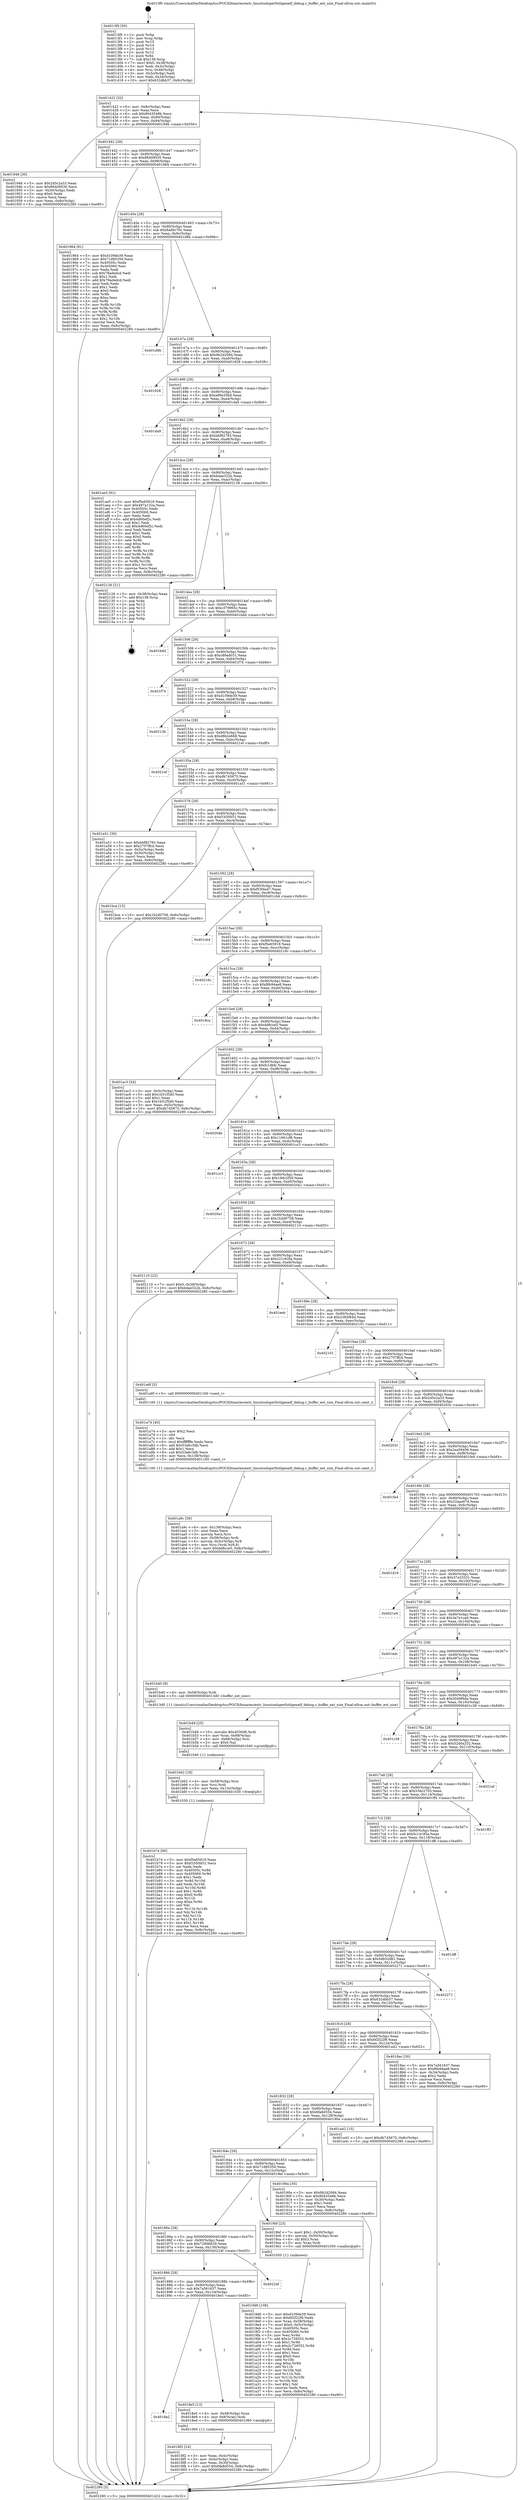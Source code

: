 digraph "0x4013f0" {
  label = "0x4013f0 (/mnt/c/Users/mathe/Desktop/tcc/POCII/binaries/extr_linuxtoolsperfutilgenelf_debug.c_buffer_ext_size_Final-ollvm.out::main(0))"
  labelloc = "t"
  node[shape=record]

  Entry [label="",width=0.3,height=0.3,shape=circle,fillcolor=black,style=filled]
  "0x401422" [label="{
     0x401422 [32]\l
     | [instrs]\l
     &nbsp;&nbsp;0x401422 \<+6\>: mov -0x8c(%rbp),%eax\l
     &nbsp;&nbsp;0x401428 \<+2\>: mov %eax,%ecx\l
     &nbsp;&nbsp;0x40142a \<+6\>: sub $0x8043548b,%ecx\l
     &nbsp;&nbsp;0x401430 \<+6\>: mov %eax,-0x90(%rbp)\l
     &nbsp;&nbsp;0x401436 \<+6\>: mov %ecx,-0x94(%rbp)\l
     &nbsp;&nbsp;0x40143c \<+6\>: je 0000000000401946 \<main+0x556\>\l
  }"]
  "0x401946" [label="{
     0x401946 [30]\l
     | [instrs]\l
     &nbsp;&nbsp;0x401946 \<+5\>: mov $0x2d5c2a33,%eax\l
     &nbsp;&nbsp;0x40194b \<+5\>: mov $0x86409530,%ecx\l
     &nbsp;&nbsp;0x401950 \<+3\>: mov -0x30(%rbp),%edx\l
     &nbsp;&nbsp;0x401953 \<+3\>: cmp $0x0,%edx\l
     &nbsp;&nbsp;0x401956 \<+3\>: cmove %ecx,%eax\l
     &nbsp;&nbsp;0x401959 \<+6\>: mov %eax,-0x8c(%rbp)\l
     &nbsp;&nbsp;0x40195f \<+5\>: jmp 0000000000402280 \<main+0xe90\>\l
  }"]
  "0x401442" [label="{
     0x401442 [28]\l
     | [instrs]\l
     &nbsp;&nbsp;0x401442 \<+5\>: jmp 0000000000401447 \<main+0x57\>\l
     &nbsp;&nbsp;0x401447 \<+6\>: mov -0x90(%rbp),%eax\l
     &nbsp;&nbsp;0x40144d \<+5\>: sub $0x86409530,%eax\l
     &nbsp;&nbsp;0x401452 \<+6\>: mov %eax,-0x98(%rbp)\l
     &nbsp;&nbsp;0x401458 \<+6\>: je 0000000000401964 \<main+0x574\>\l
  }"]
  Exit [label="",width=0.3,height=0.3,shape=circle,fillcolor=black,style=filled,peripheries=2]
  "0x401964" [label="{
     0x401964 [91]\l
     | [instrs]\l
     &nbsp;&nbsp;0x401964 \<+5\>: mov $0xd109de39,%eax\l
     &nbsp;&nbsp;0x401969 \<+5\>: mov $0x71d95359,%ecx\l
     &nbsp;&nbsp;0x40196e \<+7\>: mov 0x40505c,%edx\l
     &nbsp;&nbsp;0x401975 \<+7\>: mov 0x405060,%esi\l
     &nbsp;&nbsp;0x40197c \<+2\>: mov %edx,%edi\l
     &nbsp;&nbsp;0x40197e \<+6\>: sub $0x78adedcd,%edi\l
     &nbsp;&nbsp;0x401984 \<+3\>: sub $0x1,%edi\l
     &nbsp;&nbsp;0x401987 \<+6\>: add $0x78adedcd,%edi\l
     &nbsp;&nbsp;0x40198d \<+3\>: imul %edi,%edx\l
     &nbsp;&nbsp;0x401990 \<+3\>: and $0x1,%edx\l
     &nbsp;&nbsp;0x401993 \<+3\>: cmp $0x0,%edx\l
     &nbsp;&nbsp;0x401996 \<+4\>: sete %r8b\l
     &nbsp;&nbsp;0x40199a \<+3\>: cmp $0xa,%esi\l
     &nbsp;&nbsp;0x40199d \<+4\>: setl %r9b\l
     &nbsp;&nbsp;0x4019a1 \<+3\>: mov %r8b,%r10b\l
     &nbsp;&nbsp;0x4019a4 \<+3\>: and %r9b,%r10b\l
     &nbsp;&nbsp;0x4019a7 \<+3\>: xor %r9b,%r8b\l
     &nbsp;&nbsp;0x4019aa \<+3\>: or %r8b,%r10b\l
     &nbsp;&nbsp;0x4019ad \<+4\>: test $0x1,%r10b\l
     &nbsp;&nbsp;0x4019b1 \<+3\>: cmovne %ecx,%eax\l
     &nbsp;&nbsp;0x4019b4 \<+6\>: mov %eax,-0x8c(%rbp)\l
     &nbsp;&nbsp;0x4019ba \<+5\>: jmp 0000000000402280 \<main+0xe90\>\l
  }"]
  "0x40145e" [label="{
     0x40145e [28]\l
     | [instrs]\l
     &nbsp;&nbsp;0x40145e \<+5\>: jmp 0000000000401463 \<main+0x73\>\l
     &nbsp;&nbsp;0x401463 \<+6\>: mov -0x90(%rbp),%eax\l
     &nbsp;&nbsp;0x401469 \<+5\>: sub $0x8ad0c76c,%eax\l
     &nbsp;&nbsp;0x40146e \<+6\>: mov %eax,-0x9c(%rbp)\l
     &nbsp;&nbsp;0x401474 \<+6\>: je 0000000000401d8b \<main+0x99b\>\l
  }"]
  "0x401b74" [label="{
     0x401b74 [90]\l
     | [instrs]\l
     &nbsp;&nbsp;0x401b74 \<+5\>: mov $0xf5e65919,%eax\l
     &nbsp;&nbsp;0x401b79 \<+5\>: mov $0xf1b50b51,%ecx\l
     &nbsp;&nbsp;0x401b7e \<+2\>: xor %edx,%edx\l
     &nbsp;&nbsp;0x401b80 \<+8\>: mov 0x40505c,%r8d\l
     &nbsp;&nbsp;0x401b88 \<+8\>: mov 0x405060,%r9d\l
     &nbsp;&nbsp;0x401b90 \<+3\>: sub $0x1,%edx\l
     &nbsp;&nbsp;0x401b93 \<+3\>: mov %r8d,%r10d\l
     &nbsp;&nbsp;0x401b96 \<+3\>: add %edx,%r10d\l
     &nbsp;&nbsp;0x401b99 \<+4\>: imul %r10d,%r8d\l
     &nbsp;&nbsp;0x401b9d \<+4\>: and $0x1,%r8d\l
     &nbsp;&nbsp;0x401ba1 \<+4\>: cmp $0x0,%r8d\l
     &nbsp;&nbsp;0x401ba5 \<+4\>: sete %r11b\l
     &nbsp;&nbsp;0x401ba9 \<+4\>: cmp $0xa,%r9d\l
     &nbsp;&nbsp;0x401bad \<+3\>: setl %bl\l
     &nbsp;&nbsp;0x401bb0 \<+3\>: mov %r11b,%r14b\l
     &nbsp;&nbsp;0x401bb3 \<+3\>: and %bl,%r14b\l
     &nbsp;&nbsp;0x401bb6 \<+3\>: xor %bl,%r11b\l
     &nbsp;&nbsp;0x401bb9 \<+3\>: or %r11b,%r14b\l
     &nbsp;&nbsp;0x401bbc \<+4\>: test $0x1,%r14b\l
     &nbsp;&nbsp;0x401bc0 \<+3\>: cmovne %ecx,%eax\l
     &nbsp;&nbsp;0x401bc3 \<+6\>: mov %eax,-0x8c(%rbp)\l
     &nbsp;&nbsp;0x401bc9 \<+5\>: jmp 0000000000402280 \<main+0xe90\>\l
  }"]
  "0x401d8b" [label="{
     0x401d8b\l
  }", style=dashed]
  "0x40147a" [label="{
     0x40147a [28]\l
     | [instrs]\l
     &nbsp;&nbsp;0x40147a \<+5\>: jmp 000000000040147f \<main+0x8f\>\l
     &nbsp;&nbsp;0x40147f \<+6\>: mov -0x90(%rbp),%eax\l
     &nbsp;&nbsp;0x401485 \<+5\>: sub $0x9b2d2084,%eax\l
     &nbsp;&nbsp;0x40148a \<+6\>: mov %eax,-0xa0(%rbp)\l
     &nbsp;&nbsp;0x401490 \<+6\>: je 0000000000401928 \<main+0x538\>\l
  }"]
  "0x401b62" [label="{
     0x401b62 [18]\l
     | [instrs]\l
     &nbsp;&nbsp;0x401b62 \<+4\>: mov -0x58(%rbp),%rsi\l
     &nbsp;&nbsp;0x401b66 \<+3\>: mov %rsi,%rdi\l
     &nbsp;&nbsp;0x401b69 \<+6\>: mov %eax,-0x13c(%rbp)\l
     &nbsp;&nbsp;0x401b6f \<+5\>: call 0000000000401030 \<free@plt\>\l
     | [calls]\l
     &nbsp;&nbsp;0x401030 \{1\} (unknown)\l
  }"]
  "0x401928" [label="{
     0x401928\l
  }", style=dashed]
  "0x401496" [label="{
     0x401496 [28]\l
     | [instrs]\l
     &nbsp;&nbsp;0x401496 \<+5\>: jmp 000000000040149b \<main+0xab\>\l
     &nbsp;&nbsp;0x40149b \<+6\>: mov -0x90(%rbp),%eax\l
     &nbsp;&nbsp;0x4014a1 \<+5\>: sub $0xa89e35bd,%eax\l
     &nbsp;&nbsp;0x4014a6 \<+6\>: mov %eax,-0xa4(%rbp)\l
     &nbsp;&nbsp;0x4014ac \<+6\>: je 0000000000401da9 \<main+0x9b9\>\l
  }"]
  "0x401b49" [label="{
     0x401b49 [25]\l
     | [instrs]\l
     &nbsp;&nbsp;0x401b49 \<+10\>: movabs $0x4030d6,%rdi\l
     &nbsp;&nbsp;0x401b53 \<+4\>: mov %rax,-0x68(%rbp)\l
     &nbsp;&nbsp;0x401b57 \<+4\>: mov -0x68(%rbp),%rsi\l
     &nbsp;&nbsp;0x401b5b \<+2\>: mov $0x0,%al\l
     &nbsp;&nbsp;0x401b5d \<+5\>: call 0000000000401040 \<printf@plt\>\l
     | [calls]\l
     &nbsp;&nbsp;0x401040 \{1\} (unknown)\l
  }"]
  "0x401da9" [label="{
     0x401da9\l
  }", style=dashed]
  "0x4014b2" [label="{
     0x4014b2 [28]\l
     | [instrs]\l
     &nbsp;&nbsp;0x4014b2 \<+5\>: jmp 00000000004014b7 \<main+0xc7\>\l
     &nbsp;&nbsp;0x4014b7 \<+6\>: mov -0x90(%rbp),%eax\l
     &nbsp;&nbsp;0x4014bd \<+5\>: sub $0xbbf82783,%eax\l
     &nbsp;&nbsp;0x4014c2 \<+6\>: mov %eax,-0xa8(%rbp)\l
     &nbsp;&nbsp;0x4014c8 \<+6\>: je 0000000000401ae5 \<main+0x6f5\>\l
  }"]
  "0x401a9c" [label="{
     0x401a9c [39]\l
     | [instrs]\l
     &nbsp;&nbsp;0x401a9c \<+6\>: mov -0x138(%rbp),%ecx\l
     &nbsp;&nbsp;0x401aa2 \<+3\>: imul %eax,%ecx\l
     &nbsp;&nbsp;0x401aa5 \<+3\>: movslq %ecx,%rsi\l
     &nbsp;&nbsp;0x401aa8 \<+4\>: mov -0x58(%rbp),%rdi\l
     &nbsp;&nbsp;0x401aac \<+4\>: movslq -0x5c(%rbp),%r8\l
     &nbsp;&nbsp;0x401ab0 \<+4\>: mov %rsi,(%rdi,%r8,8)\l
     &nbsp;&nbsp;0x401ab4 \<+10\>: movl $0xdd8cce5,-0x8c(%rbp)\l
     &nbsp;&nbsp;0x401abe \<+5\>: jmp 0000000000402280 \<main+0xe90\>\l
  }"]
  "0x401ae5" [label="{
     0x401ae5 [91]\l
     | [instrs]\l
     &nbsp;&nbsp;0x401ae5 \<+5\>: mov $0xf5e65919,%eax\l
     &nbsp;&nbsp;0x401aea \<+5\>: mov $0x497a132a,%ecx\l
     &nbsp;&nbsp;0x401aef \<+7\>: mov 0x40505c,%edx\l
     &nbsp;&nbsp;0x401af6 \<+7\>: mov 0x405060,%esi\l
     &nbsp;&nbsp;0x401afd \<+2\>: mov %edx,%edi\l
     &nbsp;&nbsp;0x401aff \<+6\>: add $0x4d60ef2c,%edi\l
     &nbsp;&nbsp;0x401b05 \<+3\>: sub $0x1,%edi\l
     &nbsp;&nbsp;0x401b08 \<+6\>: sub $0x4d60ef2c,%edi\l
     &nbsp;&nbsp;0x401b0e \<+3\>: imul %edi,%edx\l
     &nbsp;&nbsp;0x401b11 \<+3\>: and $0x1,%edx\l
     &nbsp;&nbsp;0x401b14 \<+3\>: cmp $0x0,%edx\l
     &nbsp;&nbsp;0x401b17 \<+4\>: sete %r8b\l
     &nbsp;&nbsp;0x401b1b \<+3\>: cmp $0xa,%esi\l
     &nbsp;&nbsp;0x401b1e \<+4\>: setl %r9b\l
     &nbsp;&nbsp;0x401b22 \<+3\>: mov %r8b,%r10b\l
     &nbsp;&nbsp;0x401b25 \<+3\>: and %r9b,%r10b\l
     &nbsp;&nbsp;0x401b28 \<+3\>: xor %r9b,%r8b\l
     &nbsp;&nbsp;0x401b2b \<+3\>: or %r8b,%r10b\l
     &nbsp;&nbsp;0x401b2e \<+4\>: test $0x1,%r10b\l
     &nbsp;&nbsp;0x401b32 \<+3\>: cmovne %ecx,%eax\l
     &nbsp;&nbsp;0x401b35 \<+6\>: mov %eax,-0x8c(%rbp)\l
     &nbsp;&nbsp;0x401b3b \<+5\>: jmp 0000000000402280 \<main+0xe90\>\l
  }"]
  "0x4014ce" [label="{
     0x4014ce [28]\l
     | [instrs]\l
     &nbsp;&nbsp;0x4014ce \<+5\>: jmp 00000000004014d3 \<main+0xe3\>\l
     &nbsp;&nbsp;0x4014d3 \<+6\>: mov -0x90(%rbp),%eax\l
     &nbsp;&nbsp;0x4014d9 \<+5\>: sub $0xbdae322b,%eax\l
     &nbsp;&nbsp;0x4014de \<+6\>: mov %eax,-0xac(%rbp)\l
     &nbsp;&nbsp;0x4014e4 \<+6\>: je 0000000000402126 \<main+0xd36\>\l
  }"]
  "0x401a74" [label="{
     0x401a74 [40]\l
     | [instrs]\l
     &nbsp;&nbsp;0x401a74 \<+5\>: mov $0x2,%ecx\l
     &nbsp;&nbsp;0x401a79 \<+1\>: cltd\l
     &nbsp;&nbsp;0x401a7a \<+2\>: idiv %ecx\l
     &nbsp;&nbsp;0x401a7c \<+6\>: imul $0xfffffffe,%edx,%ecx\l
     &nbsp;&nbsp;0x401a82 \<+6\>: add $0x53a6c3db,%ecx\l
     &nbsp;&nbsp;0x401a88 \<+3\>: add $0x1,%ecx\l
     &nbsp;&nbsp;0x401a8b \<+6\>: sub $0x53a6c3db,%ecx\l
     &nbsp;&nbsp;0x401a91 \<+6\>: mov %ecx,-0x138(%rbp)\l
     &nbsp;&nbsp;0x401a97 \<+5\>: call 0000000000401160 \<next_i\>\l
     | [calls]\l
     &nbsp;&nbsp;0x401160 \{1\} (/mnt/c/Users/mathe/Desktop/tcc/POCII/binaries/extr_linuxtoolsperfutilgenelf_debug.c_buffer_ext_size_Final-ollvm.out::next_i)\l
  }"]
  "0x402126" [label="{
     0x402126 [21]\l
     | [instrs]\l
     &nbsp;&nbsp;0x402126 \<+3\>: mov -0x38(%rbp),%eax\l
     &nbsp;&nbsp;0x402129 \<+7\>: add $0x138,%rsp\l
     &nbsp;&nbsp;0x402130 \<+1\>: pop %rbx\l
     &nbsp;&nbsp;0x402131 \<+2\>: pop %r12\l
     &nbsp;&nbsp;0x402133 \<+2\>: pop %r13\l
     &nbsp;&nbsp;0x402135 \<+2\>: pop %r14\l
     &nbsp;&nbsp;0x402137 \<+2\>: pop %r15\l
     &nbsp;&nbsp;0x402139 \<+1\>: pop %rbp\l
     &nbsp;&nbsp;0x40213a \<+1\>: ret\l
  }"]
  "0x4014ea" [label="{
     0x4014ea [28]\l
     | [instrs]\l
     &nbsp;&nbsp;0x4014ea \<+5\>: jmp 00000000004014ef \<main+0xff\>\l
     &nbsp;&nbsp;0x4014ef \<+6\>: mov -0x90(%rbp),%eax\l
     &nbsp;&nbsp;0x4014f5 \<+5\>: sub $0xc379965c,%eax\l
     &nbsp;&nbsp;0x4014fa \<+6\>: mov %eax,-0xb0(%rbp)\l
     &nbsp;&nbsp;0x401500 \<+6\>: je 0000000000401bdd \<main+0x7ed\>\l
  }"]
  "0x4019d6" [label="{
     0x4019d6 [108]\l
     | [instrs]\l
     &nbsp;&nbsp;0x4019d6 \<+5\>: mov $0xd109de39,%ecx\l
     &nbsp;&nbsp;0x4019db \<+5\>: mov $0x6f2f22f9,%edx\l
     &nbsp;&nbsp;0x4019e0 \<+4\>: mov %rax,-0x58(%rbp)\l
     &nbsp;&nbsp;0x4019e4 \<+7\>: movl $0x0,-0x5c(%rbp)\l
     &nbsp;&nbsp;0x4019eb \<+7\>: mov 0x40505c,%esi\l
     &nbsp;&nbsp;0x4019f2 \<+8\>: mov 0x405060,%r8d\l
     &nbsp;&nbsp;0x4019fa \<+3\>: mov %esi,%r9d\l
     &nbsp;&nbsp;0x4019fd \<+7\>: add $0x2c726552,%r9d\l
     &nbsp;&nbsp;0x401a04 \<+4\>: sub $0x1,%r9d\l
     &nbsp;&nbsp;0x401a08 \<+7\>: sub $0x2c726552,%r9d\l
     &nbsp;&nbsp;0x401a0f \<+4\>: imul %r9d,%esi\l
     &nbsp;&nbsp;0x401a13 \<+3\>: and $0x1,%esi\l
     &nbsp;&nbsp;0x401a16 \<+3\>: cmp $0x0,%esi\l
     &nbsp;&nbsp;0x401a19 \<+4\>: sete %r10b\l
     &nbsp;&nbsp;0x401a1d \<+4\>: cmp $0xa,%r8d\l
     &nbsp;&nbsp;0x401a21 \<+4\>: setl %r11b\l
     &nbsp;&nbsp;0x401a25 \<+3\>: mov %r10b,%bl\l
     &nbsp;&nbsp;0x401a28 \<+3\>: and %r11b,%bl\l
     &nbsp;&nbsp;0x401a2b \<+3\>: xor %r11b,%r10b\l
     &nbsp;&nbsp;0x401a2e \<+3\>: or %r10b,%bl\l
     &nbsp;&nbsp;0x401a31 \<+3\>: test $0x1,%bl\l
     &nbsp;&nbsp;0x401a34 \<+3\>: cmovne %edx,%ecx\l
     &nbsp;&nbsp;0x401a37 \<+6\>: mov %ecx,-0x8c(%rbp)\l
     &nbsp;&nbsp;0x401a3d \<+5\>: jmp 0000000000402280 \<main+0xe90\>\l
  }"]
  "0x401bdd" [label="{
     0x401bdd\l
  }", style=dashed]
  "0x401506" [label="{
     0x401506 [28]\l
     | [instrs]\l
     &nbsp;&nbsp;0x401506 \<+5\>: jmp 000000000040150b \<main+0x11b\>\l
     &nbsp;&nbsp;0x40150b \<+6\>: mov -0x90(%rbp),%eax\l
     &nbsp;&nbsp;0x401511 \<+5\>: sub $0xc89ad031,%eax\l
     &nbsp;&nbsp;0x401516 \<+6\>: mov %eax,-0xb4(%rbp)\l
     &nbsp;&nbsp;0x40151c \<+6\>: je 0000000000401f74 \<main+0xb84\>\l
  }"]
  "0x4018f2" [label="{
     0x4018f2 [24]\l
     | [instrs]\l
     &nbsp;&nbsp;0x4018f2 \<+3\>: mov %eax,-0x4c(%rbp)\l
     &nbsp;&nbsp;0x4018f5 \<+3\>: mov -0x4c(%rbp),%eax\l
     &nbsp;&nbsp;0x4018f8 \<+3\>: mov %eax,-0x30(%rbp)\l
     &nbsp;&nbsp;0x4018fb \<+10\>: movl $0x6fa8d554,-0x8c(%rbp)\l
     &nbsp;&nbsp;0x401905 \<+5\>: jmp 0000000000402280 \<main+0xe90\>\l
  }"]
  "0x401f74" [label="{
     0x401f74\l
  }", style=dashed]
  "0x401522" [label="{
     0x401522 [28]\l
     | [instrs]\l
     &nbsp;&nbsp;0x401522 \<+5\>: jmp 0000000000401527 \<main+0x137\>\l
     &nbsp;&nbsp;0x401527 \<+6\>: mov -0x90(%rbp),%eax\l
     &nbsp;&nbsp;0x40152d \<+5\>: sub $0xd109de39,%eax\l
     &nbsp;&nbsp;0x401532 \<+6\>: mov %eax,-0xb8(%rbp)\l
     &nbsp;&nbsp;0x401538 \<+6\>: je 000000000040213b \<main+0xd4b\>\l
  }"]
  "0x4018a2" [label="{
     0x4018a2\l
  }", style=dashed]
  "0x40213b" [label="{
     0x40213b\l
  }", style=dashed]
  "0x40153e" [label="{
     0x40153e [28]\l
     | [instrs]\l
     &nbsp;&nbsp;0x40153e \<+5\>: jmp 0000000000401543 \<main+0x153\>\l
     &nbsp;&nbsp;0x401543 \<+6\>: mov -0x90(%rbp),%eax\l
     &nbsp;&nbsp;0x401549 \<+5\>: sub $0xd8b2e668,%eax\l
     &nbsp;&nbsp;0x40154e \<+6\>: mov %eax,-0xbc(%rbp)\l
     &nbsp;&nbsp;0x401554 \<+6\>: je 00000000004021ef \<main+0xdff\>\l
  }"]
  "0x4018e5" [label="{
     0x4018e5 [13]\l
     | [instrs]\l
     &nbsp;&nbsp;0x4018e5 \<+4\>: mov -0x48(%rbp),%rax\l
     &nbsp;&nbsp;0x4018e9 \<+4\>: mov 0x8(%rax),%rdi\l
     &nbsp;&nbsp;0x4018ed \<+5\>: call 0000000000401060 \<atoi@plt\>\l
     | [calls]\l
     &nbsp;&nbsp;0x401060 \{1\} (unknown)\l
  }"]
  "0x4021ef" [label="{
     0x4021ef\l
  }", style=dashed]
  "0x40155a" [label="{
     0x40155a [28]\l
     | [instrs]\l
     &nbsp;&nbsp;0x40155a \<+5\>: jmp 000000000040155f \<main+0x16f\>\l
     &nbsp;&nbsp;0x40155f \<+6\>: mov -0x90(%rbp),%eax\l
     &nbsp;&nbsp;0x401565 \<+5\>: sub $0xdb745675,%eax\l
     &nbsp;&nbsp;0x40156a \<+6\>: mov %eax,-0xc0(%rbp)\l
     &nbsp;&nbsp;0x401570 \<+6\>: je 0000000000401a51 \<main+0x661\>\l
  }"]
  "0x401886" [label="{
     0x401886 [28]\l
     | [instrs]\l
     &nbsp;&nbsp;0x401886 \<+5\>: jmp 000000000040188b \<main+0x49b\>\l
     &nbsp;&nbsp;0x40188b \<+6\>: mov -0x90(%rbp),%eax\l
     &nbsp;&nbsp;0x401891 \<+5\>: sub $0x7a561637,%eax\l
     &nbsp;&nbsp;0x401896 \<+6\>: mov %eax,-0x134(%rbp)\l
     &nbsp;&nbsp;0x40189c \<+6\>: je 00000000004018e5 \<main+0x4f5\>\l
  }"]
  "0x401a51" [label="{
     0x401a51 [30]\l
     | [instrs]\l
     &nbsp;&nbsp;0x401a51 \<+5\>: mov $0xbbf82783,%eax\l
     &nbsp;&nbsp;0x401a56 \<+5\>: mov $0x2707ffcd,%ecx\l
     &nbsp;&nbsp;0x401a5b \<+3\>: mov -0x5c(%rbp),%edx\l
     &nbsp;&nbsp;0x401a5e \<+3\>: cmp -0x50(%rbp),%edx\l
     &nbsp;&nbsp;0x401a61 \<+3\>: cmovl %ecx,%eax\l
     &nbsp;&nbsp;0x401a64 \<+6\>: mov %eax,-0x8c(%rbp)\l
     &nbsp;&nbsp;0x401a6a \<+5\>: jmp 0000000000402280 \<main+0xe90\>\l
  }"]
  "0x401576" [label="{
     0x401576 [28]\l
     | [instrs]\l
     &nbsp;&nbsp;0x401576 \<+5\>: jmp 000000000040157b \<main+0x18b\>\l
     &nbsp;&nbsp;0x40157b \<+6\>: mov -0x90(%rbp),%eax\l
     &nbsp;&nbsp;0x401581 \<+5\>: sub $0xf1b50b51,%eax\l
     &nbsp;&nbsp;0x401586 \<+6\>: mov %eax,-0xc4(%rbp)\l
     &nbsp;&nbsp;0x40158c \<+6\>: je 0000000000401bce \<main+0x7de\>\l
  }"]
  "0x40224f" [label="{
     0x40224f\l
  }", style=dashed]
  "0x401bce" [label="{
     0x401bce [15]\l
     | [instrs]\l
     &nbsp;&nbsp;0x401bce \<+10\>: movl $0x1b2d0758,-0x8c(%rbp)\l
     &nbsp;&nbsp;0x401bd8 \<+5\>: jmp 0000000000402280 \<main+0xe90\>\l
  }"]
  "0x401592" [label="{
     0x401592 [28]\l
     | [instrs]\l
     &nbsp;&nbsp;0x401592 \<+5\>: jmp 0000000000401597 \<main+0x1a7\>\l
     &nbsp;&nbsp;0x401597 \<+6\>: mov -0x90(%rbp),%eax\l
     &nbsp;&nbsp;0x40159d \<+5\>: sub $0xf53f4a47,%eax\l
     &nbsp;&nbsp;0x4015a2 \<+6\>: mov %eax,-0xc8(%rbp)\l
     &nbsp;&nbsp;0x4015a8 \<+6\>: je 0000000000401cb4 \<main+0x8c4\>\l
  }"]
  "0x40186a" [label="{
     0x40186a [28]\l
     | [instrs]\l
     &nbsp;&nbsp;0x40186a \<+5\>: jmp 000000000040186f \<main+0x47f\>\l
     &nbsp;&nbsp;0x40186f \<+6\>: mov -0x90(%rbp),%eax\l
     &nbsp;&nbsp;0x401875 \<+5\>: sub $0x72906629,%eax\l
     &nbsp;&nbsp;0x40187a \<+6\>: mov %eax,-0x130(%rbp)\l
     &nbsp;&nbsp;0x401880 \<+6\>: je 000000000040224f \<main+0xe5f\>\l
  }"]
  "0x401cb4" [label="{
     0x401cb4\l
  }", style=dashed]
  "0x4015ae" [label="{
     0x4015ae [28]\l
     | [instrs]\l
     &nbsp;&nbsp;0x4015ae \<+5\>: jmp 00000000004015b3 \<main+0x1c3\>\l
     &nbsp;&nbsp;0x4015b3 \<+6\>: mov -0x90(%rbp),%eax\l
     &nbsp;&nbsp;0x4015b9 \<+5\>: sub $0xf5e65919,%eax\l
     &nbsp;&nbsp;0x4015be \<+6\>: mov %eax,-0xcc(%rbp)\l
     &nbsp;&nbsp;0x4015c4 \<+6\>: je 000000000040216c \<main+0xd7c\>\l
  }"]
  "0x4019bf" [label="{
     0x4019bf [23]\l
     | [instrs]\l
     &nbsp;&nbsp;0x4019bf \<+7\>: movl $0x1,-0x50(%rbp)\l
     &nbsp;&nbsp;0x4019c6 \<+4\>: movslq -0x50(%rbp),%rax\l
     &nbsp;&nbsp;0x4019ca \<+4\>: shl $0x3,%rax\l
     &nbsp;&nbsp;0x4019ce \<+3\>: mov %rax,%rdi\l
     &nbsp;&nbsp;0x4019d1 \<+5\>: call 0000000000401050 \<malloc@plt\>\l
     | [calls]\l
     &nbsp;&nbsp;0x401050 \{1\} (unknown)\l
  }"]
  "0x40216c" [label="{
     0x40216c\l
  }", style=dashed]
  "0x4015ca" [label="{
     0x4015ca [28]\l
     | [instrs]\l
     &nbsp;&nbsp;0x4015ca \<+5\>: jmp 00000000004015cf \<main+0x1df\>\l
     &nbsp;&nbsp;0x4015cf \<+6\>: mov -0x90(%rbp),%eax\l
     &nbsp;&nbsp;0x4015d5 \<+5\>: sub $0xf6b94ae8,%eax\l
     &nbsp;&nbsp;0x4015da \<+6\>: mov %eax,-0xd0(%rbp)\l
     &nbsp;&nbsp;0x4015e0 \<+6\>: je 00000000004018ca \<main+0x4da\>\l
  }"]
  "0x40184e" [label="{
     0x40184e [28]\l
     | [instrs]\l
     &nbsp;&nbsp;0x40184e \<+5\>: jmp 0000000000401853 \<main+0x463\>\l
     &nbsp;&nbsp;0x401853 \<+6\>: mov -0x90(%rbp),%eax\l
     &nbsp;&nbsp;0x401859 \<+5\>: sub $0x71d95359,%eax\l
     &nbsp;&nbsp;0x40185e \<+6\>: mov %eax,-0x12c(%rbp)\l
     &nbsp;&nbsp;0x401864 \<+6\>: je 00000000004019bf \<main+0x5cf\>\l
  }"]
  "0x4018ca" [label="{
     0x4018ca\l
  }", style=dashed]
  "0x4015e6" [label="{
     0x4015e6 [28]\l
     | [instrs]\l
     &nbsp;&nbsp;0x4015e6 \<+5\>: jmp 00000000004015eb \<main+0x1fb\>\l
     &nbsp;&nbsp;0x4015eb \<+6\>: mov -0x90(%rbp),%eax\l
     &nbsp;&nbsp;0x4015f1 \<+5\>: sub $0xdd8cce5,%eax\l
     &nbsp;&nbsp;0x4015f6 \<+6\>: mov %eax,-0xd4(%rbp)\l
     &nbsp;&nbsp;0x4015fc \<+6\>: je 0000000000401ac3 \<main+0x6d3\>\l
  }"]
  "0x40190a" [label="{
     0x40190a [30]\l
     | [instrs]\l
     &nbsp;&nbsp;0x40190a \<+5\>: mov $0x9b2d2084,%eax\l
     &nbsp;&nbsp;0x40190f \<+5\>: mov $0x8043548b,%ecx\l
     &nbsp;&nbsp;0x401914 \<+3\>: mov -0x30(%rbp),%edx\l
     &nbsp;&nbsp;0x401917 \<+3\>: cmp $0x1,%edx\l
     &nbsp;&nbsp;0x40191a \<+3\>: cmovl %ecx,%eax\l
     &nbsp;&nbsp;0x40191d \<+6\>: mov %eax,-0x8c(%rbp)\l
     &nbsp;&nbsp;0x401923 \<+5\>: jmp 0000000000402280 \<main+0xe90\>\l
  }"]
  "0x401ac3" [label="{
     0x401ac3 [34]\l
     | [instrs]\l
     &nbsp;&nbsp;0x401ac3 \<+3\>: mov -0x5c(%rbp),%eax\l
     &nbsp;&nbsp;0x401ac6 \<+5\>: add $0x1b51f5d0,%eax\l
     &nbsp;&nbsp;0x401acb \<+3\>: add $0x1,%eax\l
     &nbsp;&nbsp;0x401ace \<+5\>: sub $0x1b51f5d0,%eax\l
     &nbsp;&nbsp;0x401ad3 \<+3\>: mov %eax,-0x5c(%rbp)\l
     &nbsp;&nbsp;0x401ad6 \<+10\>: movl $0xdb745675,-0x8c(%rbp)\l
     &nbsp;&nbsp;0x401ae0 \<+5\>: jmp 0000000000402280 \<main+0xe90\>\l
  }"]
  "0x401602" [label="{
     0x401602 [28]\l
     | [instrs]\l
     &nbsp;&nbsp;0x401602 \<+5\>: jmp 0000000000401607 \<main+0x217\>\l
     &nbsp;&nbsp;0x401607 \<+6\>: mov -0x90(%rbp),%eax\l
     &nbsp;&nbsp;0x40160d \<+5\>: sub $0xfc1dbfc,%eax\l
     &nbsp;&nbsp;0x401612 \<+6\>: mov %eax,-0xd8(%rbp)\l
     &nbsp;&nbsp;0x401618 \<+6\>: je 000000000040204b \<main+0xc5b\>\l
  }"]
  "0x401832" [label="{
     0x401832 [28]\l
     | [instrs]\l
     &nbsp;&nbsp;0x401832 \<+5\>: jmp 0000000000401837 \<main+0x447\>\l
     &nbsp;&nbsp;0x401837 \<+6\>: mov -0x90(%rbp),%eax\l
     &nbsp;&nbsp;0x40183d \<+5\>: sub $0x6fa8d554,%eax\l
     &nbsp;&nbsp;0x401842 \<+6\>: mov %eax,-0x128(%rbp)\l
     &nbsp;&nbsp;0x401848 \<+6\>: je 000000000040190a \<main+0x51a\>\l
  }"]
  "0x40204b" [label="{
     0x40204b\l
  }", style=dashed]
  "0x40161e" [label="{
     0x40161e [28]\l
     | [instrs]\l
     &nbsp;&nbsp;0x40161e \<+5\>: jmp 0000000000401623 \<main+0x233\>\l
     &nbsp;&nbsp;0x401623 \<+6\>: mov -0x90(%rbp),%eax\l
     &nbsp;&nbsp;0x401629 \<+5\>: sub $0x11661cf8,%eax\l
     &nbsp;&nbsp;0x40162e \<+6\>: mov %eax,-0xdc(%rbp)\l
     &nbsp;&nbsp;0x401634 \<+6\>: je 0000000000401cc3 \<main+0x8d3\>\l
  }"]
  "0x401a42" [label="{
     0x401a42 [15]\l
     | [instrs]\l
     &nbsp;&nbsp;0x401a42 \<+10\>: movl $0xdb745675,-0x8c(%rbp)\l
     &nbsp;&nbsp;0x401a4c \<+5\>: jmp 0000000000402280 \<main+0xe90\>\l
  }"]
  "0x401cc3" [label="{
     0x401cc3\l
  }", style=dashed]
  "0x40163a" [label="{
     0x40163a [28]\l
     | [instrs]\l
     &nbsp;&nbsp;0x40163a \<+5\>: jmp 000000000040163f \<main+0x24f\>\l
     &nbsp;&nbsp;0x40163f \<+6\>: mov -0x90(%rbp),%eax\l
     &nbsp;&nbsp;0x401645 \<+5\>: sub $0x19dc2f29,%eax\l
     &nbsp;&nbsp;0x40164a \<+6\>: mov %eax,-0xe0(%rbp)\l
     &nbsp;&nbsp;0x401650 \<+6\>: je 00000000004020a1 \<main+0xcb1\>\l
  }"]
  "0x4013f0" [label="{
     0x4013f0 [50]\l
     | [instrs]\l
     &nbsp;&nbsp;0x4013f0 \<+1\>: push %rbp\l
     &nbsp;&nbsp;0x4013f1 \<+3\>: mov %rsp,%rbp\l
     &nbsp;&nbsp;0x4013f4 \<+2\>: push %r15\l
     &nbsp;&nbsp;0x4013f6 \<+2\>: push %r14\l
     &nbsp;&nbsp;0x4013f8 \<+2\>: push %r13\l
     &nbsp;&nbsp;0x4013fa \<+2\>: push %r12\l
     &nbsp;&nbsp;0x4013fc \<+1\>: push %rbx\l
     &nbsp;&nbsp;0x4013fd \<+7\>: sub $0x138,%rsp\l
     &nbsp;&nbsp;0x401404 \<+7\>: movl $0x0,-0x38(%rbp)\l
     &nbsp;&nbsp;0x40140b \<+3\>: mov %edi,-0x3c(%rbp)\l
     &nbsp;&nbsp;0x40140e \<+4\>: mov %rsi,-0x48(%rbp)\l
     &nbsp;&nbsp;0x401412 \<+3\>: mov -0x3c(%rbp),%edi\l
     &nbsp;&nbsp;0x401415 \<+3\>: mov %edi,-0x34(%rbp)\l
     &nbsp;&nbsp;0x401418 \<+10\>: movl $0x632dbb37,-0x8c(%rbp)\l
  }"]
  "0x4020a1" [label="{
     0x4020a1\l
  }", style=dashed]
  "0x401656" [label="{
     0x401656 [28]\l
     | [instrs]\l
     &nbsp;&nbsp;0x401656 \<+5\>: jmp 000000000040165b \<main+0x26b\>\l
     &nbsp;&nbsp;0x40165b \<+6\>: mov -0x90(%rbp),%eax\l
     &nbsp;&nbsp;0x401661 \<+5\>: sub $0x1b2d0758,%eax\l
     &nbsp;&nbsp;0x401666 \<+6\>: mov %eax,-0xe4(%rbp)\l
     &nbsp;&nbsp;0x40166c \<+6\>: je 0000000000402110 \<main+0xd20\>\l
  }"]
  "0x402280" [label="{
     0x402280 [5]\l
     | [instrs]\l
     &nbsp;&nbsp;0x402280 \<+5\>: jmp 0000000000401422 \<main+0x32\>\l
  }"]
  "0x402110" [label="{
     0x402110 [22]\l
     | [instrs]\l
     &nbsp;&nbsp;0x402110 \<+7\>: movl $0x0,-0x38(%rbp)\l
     &nbsp;&nbsp;0x402117 \<+10\>: movl $0xbdae322b,-0x8c(%rbp)\l
     &nbsp;&nbsp;0x402121 \<+5\>: jmp 0000000000402280 \<main+0xe90\>\l
  }"]
  "0x401672" [label="{
     0x401672 [28]\l
     | [instrs]\l
     &nbsp;&nbsp;0x401672 \<+5\>: jmp 0000000000401677 \<main+0x287\>\l
     &nbsp;&nbsp;0x401677 \<+6\>: mov -0x90(%rbp),%eax\l
     &nbsp;&nbsp;0x40167d \<+5\>: sub $0x221c62fa,%eax\l
     &nbsp;&nbsp;0x401682 \<+6\>: mov %eax,-0xe8(%rbp)\l
     &nbsp;&nbsp;0x401688 \<+6\>: je 0000000000401eeb \<main+0xafb\>\l
  }"]
  "0x401816" [label="{
     0x401816 [28]\l
     | [instrs]\l
     &nbsp;&nbsp;0x401816 \<+5\>: jmp 000000000040181b \<main+0x42b\>\l
     &nbsp;&nbsp;0x40181b \<+6\>: mov -0x90(%rbp),%eax\l
     &nbsp;&nbsp;0x401821 \<+5\>: sub $0x6f2f22f9,%eax\l
     &nbsp;&nbsp;0x401826 \<+6\>: mov %eax,-0x124(%rbp)\l
     &nbsp;&nbsp;0x40182c \<+6\>: je 0000000000401a42 \<main+0x652\>\l
  }"]
  "0x401eeb" [label="{
     0x401eeb\l
  }", style=dashed]
  "0x40168e" [label="{
     0x40168e [28]\l
     | [instrs]\l
     &nbsp;&nbsp;0x40168e \<+5\>: jmp 0000000000401693 \<main+0x2a3\>\l
     &nbsp;&nbsp;0x401693 \<+6\>: mov -0x90(%rbp),%eax\l
     &nbsp;&nbsp;0x401699 \<+5\>: sub $0x2385f84d,%eax\l
     &nbsp;&nbsp;0x40169e \<+6\>: mov %eax,-0xec(%rbp)\l
     &nbsp;&nbsp;0x4016a4 \<+6\>: je 0000000000402101 \<main+0xd11\>\l
  }"]
  "0x4018ac" [label="{
     0x4018ac [30]\l
     | [instrs]\l
     &nbsp;&nbsp;0x4018ac \<+5\>: mov $0x7a561637,%eax\l
     &nbsp;&nbsp;0x4018b1 \<+5\>: mov $0xf6b94ae8,%ecx\l
     &nbsp;&nbsp;0x4018b6 \<+3\>: mov -0x34(%rbp),%edx\l
     &nbsp;&nbsp;0x4018b9 \<+3\>: cmp $0x2,%edx\l
     &nbsp;&nbsp;0x4018bc \<+3\>: cmovne %ecx,%eax\l
     &nbsp;&nbsp;0x4018bf \<+6\>: mov %eax,-0x8c(%rbp)\l
     &nbsp;&nbsp;0x4018c5 \<+5\>: jmp 0000000000402280 \<main+0xe90\>\l
  }"]
  "0x402101" [label="{
     0x402101\l
  }", style=dashed]
  "0x4016aa" [label="{
     0x4016aa [28]\l
     | [instrs]\l
     &nbsp;&nbsp;0x4016aa \<+5\>: jmp 00000000004016af \<main+0x2bf\>\l
     &nbsp;&nbsp;0x4016af \<+6\>: mov -0x90(%rbp),%eax\l
     &nbsp;&nbsp;0x4016b5 \<+5\>: sub $0x2707ffcd,%eax\l
     &nbsp;&nbsp;0x4016ba \<+6\>: mov %eax,-0xf0(%rbp)\l
     &nbsp;&nbsp;0x4016c0 \<+6\>: je 0000000000401a6f \<main+0x67f\>\l
  }"]
  "0x4017fa" [label="{
     0x4017fa [28]\l
     | [instrs]\l
     &nbsp;&nbsp;0x4017fa \<+5\>: jmp 00000000004017ff \<main+0x40f\>\l
     &nbsp;&nbsp;0x4017ff \<+6\>: mov -0x90(%rbp),%eax\l
     &nbsp;&nbsp;0x401805 \<+5\>: sub $0x632dbb37,%eax\l
     &nbsp;&nbsp;0x40180a \<+6\>: mov %eax,-0x120(%rbp)\l
     &nbsp;&nbsp;0x401810 \<+6\>: je 00000000004018ac \<main+0x4bc\>\l
  }"]
  "0x401a6f" [label="{
     0x401a6f [5]\l
     | [instrs]\l
     &nbsp;&nbsp;0x401a6f \<+5\>: call 0000000000401160 \<next_i\>\l
     | [calls]\l
     &nbsp;&nbsp;0x401160 \{1\} (/mnt/c/Users/mathe/Desktop/tcc/POCII/binaries/extr_linuxtoolsperfutilgenelf_debug.c_buffer_ext_size_Final-ollvm.out::next_i)\l
  }"]
  "0x4016c6" [label="{
     0x4016c6 [28]\l
     | [instrs]\l
     &nbsp;&nbsp;0x4016c6 \<+5\>: jmp 00000000004016cb \<main+0x2db\>\l
     &nbsp;&nbsp;0x4016cb \<+6\>: mov -0x90(%rbp),%eax\l
     &nbsp;&nbsp;0x4016d1 \<+5\>: sub $0x2d5c2a33,%eax\l
     &nbsp;&nbsp;0x4016d6 \<+6\>: mov %eax,-0xf4(%rbp)\l
     &nbsp;&nbsp;0x4016dc \<+6\>: je 000000000040203c \<main+0xc4c\>\l
  }"]
  "0x402271" [label="{
     0x402271\l
  }", style=dashed]
  "0x40203c" [label="{
     0x40203c\l
  }", style=dashed]
  "0x4016e2" [label="{
     0x4016e2 [28]\l
     | [instrs]\l
     &nbsp;&nbsp;0x4016e2 \<+5\>: jmp 00000000004016e7 \<main+0x2f7\>\l
     &nbsp;&nbsp;0x4016e7 \<+6\>: mov -0x90(%rbp),%eax\l
     &nbsp;&nbsp;0x4016ed \<+5\>: sub $0x2ea59406,%eax\l
     &nbsp;&nbsp;0x4016f2 \<+6\>: mov %eax,-0xf8(%rbp)\l
     &nbsp;&nbsp;0x4016f8 \<+6\>: je 0000000000401fe4 \<main+0xbf4\>\l
  }"]
  "0x4017de" [label="{
     0x4017de [28]\l
     | [instrs]\l
     &nbsp;&nbsp;0x4017de \<+5\>: jmp 00000000004017e3 \<main+0x3f3\>\l
     &nbsp;&nbsp;0x4017e3 \<+6\>: mov -0x90(%rbp),%eax\l
     &nbsp;&nbsp;0x4017e9 \<+5\>: sub $0x5db52d61,%eax\l
     &nbsp;&nbsp;0x4017ee \<+6\>: mov %eax,-0x11c(%rbp)\l
     &nbsp;&nbsp;0x4017f4 \<+6\>: je 0000000000402271 \<main+0xe81\>\l
  }"]
  "0x401fe4" [label="{
     0x401fe4\l
  }", style=dashed]
  "0x4016fe" [label="{
     0x4016fe [28]\l
     | [instrs]\l
     &nbsp;&nbsp;0x4016fe \<+5\>: jmp 0000000000401703 \<main+0x313\>\l
     &nbsp;&nbsp;0x401703 \<+6\>: mov -0x90(%rbp),%eax\l
     &nbsp;&nbsp;0x401709 \<+5\>: sub $0x32aae07d,%eax\l
     &nbsp;&nbsp;0x40170e \<+6\>: mov %eax,-0xfc(%rbp)\l
     &nbsp;&nbsp;0x401714 \<+6\>: je 0000000000401d19 \<main+0x929\>\l
  }"]
  "0x401dff" [label="{
     0x401dff\l
  }", style=dashed]
  "0x401d19" [label="{
     0x401d19\l
  }", style=dashed]
  "0x40171a" [label="{
     0x40171a [28]\l
     | [instrs]\l
     &nbsp;&nbsp;0x40171a \<+5\>: jmp 000000000040171f \<main+0x32f\>\l
     &nbsp;&nbsp;0x40171f \<+6\>: mov -0x90(%rbp),%eax\l
     &nbsp;&nbsp;0x401725 \<+5\>: sub $0x37e33331,%eax\l
     &nbsp;&nbsp;0x40172a \<+6\>: mov %eax,-0x100(%rbp)\l
     &nbsp;&nbsp;0x401730 \<+6\>: je 00000000004021e0 \<main+0xdf0\>\l
  }"]
  "0x4017c2" [label="{
     0x4017c2 [28]\l
     | [instrs]\l
     &nbsp;&nbsp;0x4017c2 \<+5\>: jmp 00000000004017c7 \<main+0x3d7\>\l
     &nbsp;&nbsp;0x4017c7 \<+6\>: mov -0x90(%rbp),%eax\l
     &nbsp;&nbsp;0x4017cd \<+5\>: sub $0x5c14185a,%eax\l
     &nbsp;&nbsp;0x4017d2 \<+6\>: mov %eax,-0x118(%rbp)\l
     &nbsp;&nbsp;0x4017d8 \<+6\>: je 0000000000401dff \<main+0xa0f\>\l
  }"]
  "0x4021e0" [label="{
     0x4021e0\l
  }", style=dashed]
  "0x401736" [label="{
     0x401736 [28]\l
     | [instrs]\l
     &nbsp;&nbsp;0x401736 \<+5\>: jmp 000000000040173b \<main+0x34b\>\l
     &nbsp;&nbsp;0x40173b \<+6\>: mov -0x90(%rbp),%eax\l
     &nbsp;&nbsp;0x401741 \<+5\>: sub $0x3e7e1ca0,%eax\l
     &nbsp;&nbsp;0x401746 \<+6\>: mov %eax,-0x104(%rbp)\l
     &nbsp;&nbsp;0x40174c \<+6\>: je 0000000000401edc \<main+0xaec\>\l
  }"]
  "0x401ff3" [label="{
     0x401ff3\l
  }", style=dashed]
  "0x401edc" [label="{
     0x401edc\l
  }", style=dashed]
  "0x401752" [label="{
     0x401752 [28]\l
     | [instrs]\l
     &nbsp;&nbsp;0x401752 \<+5\>: jmp 0000000000401757 \<main+0x367\>\l
     &nbsp;&nbsp;0x401757 \<+6\>: mov -0x90(%rbp),%eax\l
     &nbsp;&nbsp;0x40175d \<+5\>: sub $0x497a132a,%eax\l
     &nbsp;&nbsp;0x401762 \<+6\>: mov %eax,-0x108(%rbp)\l
     &nbsp;&nbsp;0x401768 \<+6\>: je 0000000000401b40 \<main+0x750\>\l
  }"]
  "0x4017a6" [label="{
     0x4017a6 [28]\l
     | [instrs]\l
     &nbsp;&nbsp;0x4017a6 \<+5\>: jmp 00000000004017ab \<main+0x3bb\>\l
     &nbsp;&nbsp;0x4017ab \<+6\>: mov -0x90(%rbp),%eax\l
     &nbsp;&nbsp;0x4017b1 \<+5\>: sub $0x53dc2703,%eax\l
     &nbsp;&nbsp;0x4017b6 \<+6\>: mov %eax,-0x114(%rbp)\l
     &nbsp;&nbsp;0x4017bc \<+6\>: je 0000000000401ff3 \<main+0xc03\>\l
  }"]
  "0x401b40" [label="{
     0x401b40 [9]\l
     | [instrs]\l
     &nbsp;&nbsp;0x401b40 \<+4\>: mov -0x58(%rbp),%rdi\l
     &nbsp;&nbsp;0x401b44 \<+5\>: call 00000000004013d0 \<buffer_ext_size\>\l
     | [calls]\l
     &nbsp;&nbsp;0x4013d0 \{1\} (/mnt/c/Users/mathe/Desktop/tcc/POCII/binaries/extr_linuxtoolsperfutilgenelf_debug.c_buffer_ext_size_Final-ollvm.out::buffer_ext_size)\l
  }"]
  "0x40176e" [label="{
     0x40176e [28]\l
     | [instrs]\l
     &nbsp;&nbsp;0x40176e \<+5\>: jmp 0000000000401773 \<main+0x383\>\l
     &nbsp;&nbsp;0x401773 \<+6\>: mov -0x90(%rbp),%eax\l
     &nbsp;&nbsp;0x401779 \<+5\>: sub $0x5049f6da,%eax\l
     &nbsp;&nbsp;0x40177e \<+6\>: mov %eax,-0x10c(%rbp)\l
     &nbsp;&nbsp;0x401784 \<+6\>: je 0000000000401c38 \<main+0x848\>\l
  }"]
  "0x4021af" [label="{
     0x4021af\l
  }", style=dashed]
  "0x401c38" [label="{
     0x401c38\l
  }", style=dashed]
  "0x40178a" [label="{
     0x40178a [28]\l
     | [instrs]\l
     &nbsp;&nbsp;0x40178a \<+5\>: jmp 000000000040178f \<main+0x39f\>\l
     &nbsp;&nbsp;0x40178f \<+6\>: mov -0x90(%rbp),%eax\l
     &nbsp;&nbsp;0x401795 \<+5\>: sub $0x52d0a252,%eax\l
     &nbsp;&nbsp;0x40179a \<+6\>: mov %eax,-0x110(%rbp)\l
     &nbsp;&nbsp;0x4017a0 \<+6\>: je 00000000004021af \<main+0xdbf\>\l
  }"]
  Entry -> "0x4013f0" [label=" 1"]
  "0x401422" -> "0x401946" [label=" 1"]
  "0x401422" -> "0x401442" [label=" 15"]
  "0x402126" -> Exit [label=" 1"]
  "0x401442" -> "0x401964" [label=" 1"]
  "0x401442" -> "0x40145e" [label=" 14"]
  "0x402110" -> "0x402280" [label=" 1"]
  "0x40145e" -> "0x401d8b" [label=" 0"]
  "0x40145e" -> "0x40147a" [label=" 14"]
  "0x401bce" -> "0x402280" [label=" 1"]
  "0x40147a" -> "0x401928" [label=" 0"]
  "0x40147a" -> "0x401496" [label=" 14"]
  "0x401b74" -> "0x402280" [label=" 1"]
  "0x401496" -> "0x401da9" [label=" 0"]
  "0x401496" -> "0x4014b2" [label=" 14"]
  "0x401b62" -> "0x401b74" [label=" 1"]
  "0x4014b2" -> "0x401ae5" [label=" 1"]
  "0x4014b2" -> "0x4014ce" [label=" 13"]
  "0x401b49" -> "0x401b62" [label=" 1"]
  "0x4014ce" -> "0x402126" [label=" 1"]
  "0x4014ce" -> "0x4014ea" [label=" 12"]
  "0x401b40" -> "0x401b49" [label=" 1"]
  "0x4014ea" -> "0x401bdd" [label=" 0"]
  "0x4014ea" -> "0x401506" [label=" 12"]
  "0x401ae5" -> "0x402280" [label=" 1"]
  "0x401506" -> "0x401f74" [label=" 0"]
  "0x401506" -> "0x401522" [label=" 12"]
  "0x401ac3" -> "0x402280" [label=" 1"]
  "0x401522" -> "0x40213b" [label=" 0"]
  "0x401522" -> "0x40153e" [label=" 12"]
  "0x401a9c" -> "0x402280" [label=" 1"]
  "0x40153e" -> "0x4021ef" [label=" 0"]
  "0x40153e" -> "0x40155a" [label=" 12"]
  "0x401a74" -> "0x401a9c" [label=" 1"]
  "0x40155a" -> "0x401a51" [label=" 2"]
  "0x40155a" -> "0x401576" [label=" 10"]
  "0x401a51" -> "0x402280" [label=" 2"]
  "0x401576" -> "0x401bce" [label=" 1"]
  "0x401576" -> "0x401592" [label=" 9"]
  "0x401a42" -> "0x402280" [label=" 1"]
  "0x401592" -> "0x401cb4" [label=" 0"]
  "0x401592" -> "0x4015ae" [label=" 9"]
  "0x4019bf" -> "0x4019d6" [label=" 1"]
  "0x4015ae" -> "0x40216c" [label=" 0"]
  "0x4015ae" -> "0x4015ca" [label=" 9"]
  "0x401964" -> "0x402280" [label=" 1"]
  "0x4015ca" -> "0x4018ca" [label=" 0"]
  "0x4015ca" -> "0x4015e6" [label=" 9"]
  "0x40190a" -> "0x402280" [label=" 1"]
  "0x4015e6" -> "0x401ac3" [label=" 1"]
  "0x4015e6" -> "0x401602" [label=" 8"]
  "0x4018f2" -> "0x402280" [label=" 1"]
  "0x401602" -> "0x40204b" [label=" 0"]
  "0x401602" -> "0x40161e" [label=" 8"]
  "0x401886" -> "0x4018a2" [label=" 0"]
  "0x40161e" -> "0x401cc3" [label=" 0"]
  "0x40161e" -> "0x40163a" [label=" 8"]
  "0x401886" -> "0x4018e5" [label=" 1"]
  "0x40163a" -> "0x4020a1" [label=" 0"]
  "0x40163a" -> "0x401656" [label=" 8"]
  "0x40186a" -> "0x401886" [label=" 1"]
  "0x401656" -> "0x402110" [label=" 1"]
  "0x401656" -> "0x401672" [label=" 7"]
  "0x40186a" -> "0x40224f" [label=" 0"]
  "0x401672" -> "0x401eeb" [label=" 0"]
  "0x401672" -> "0x40168e" [label=" 7"]
  "0x4019d6" -> "0x402280" [label=" 1"]
  "0x40168e" -> "0x402101" [label=" 0"]
  "0x40168e" -> "0x4016aa" [label=" 7"]
  "0x40184e" -> "0x40186a" [label=" 1"]
  "0x4016aa" -> "0x401a6f" [label=" 1"]
  "0x4016aa" -> "0x4016c6" [label=" 6"]
  "0x401946" -> "0x402280" [label=" 1"]
  "0x4016c6" -> "0x40203c" [label=" 0"]
  "0x4016c6" -> "0x4016e2" [label=" 6"]
  "0x401832" -> "0x40184e" [label=" 2"]
  "0x4016e2" -> "0x401fe4" [label=" 0"]
  "0x4016e2" -> "0x4016fe" [label=" 6"]
  "0x4018e5" -> "0x4018f2" [label=" 1"]
  "0x4016fe" -> "0x401d19" [label=" 0"]
  "0x4016fe" -> "0x40171a" [label=" 6"]
  "0x401816" -> "0x401832" [label=" 3"]
  "0x40171a" -> "0x4021e0" [label=" 0"]
  "0x40171a" -> "0x401736" [label=" 6"]
  "0x401a6f" -> "0x401a74" [label=" 1"]
  "0x401736" -> "0x401edc" [label=" 0"]
  "0x401736" -> "0x401752" [label=" 6"]
  "0x402280" -> "0x401422" [label=" 15"]
  "0x401752" -> "0x401b40" [label=" 1"]
  "0x401752" -> "0x40176e" [label=" 5"]
  "0x4018ac" -> "0x402280" [label=" 1"]
  "0x40176e" -> "0x401c38" [label=" 0"]
  "0x40176e" -> "0x40178a" [label=" 5"]
  "0x4017fa" -> "0x401816" [label=" 4"]
  "0x40178a" -> "0x4021af" [label=" 0"]
  "0x40178a" -> "0x4017a6" [label=" 5"]
  "0x4013f0" -> "0x401422" [label=" 1"]
  "0x4017a6" -> "0x401ff3" [label=" 0"]
  "0x4017a6" -> "0x4017c2" [label=" 5"]
  "0x401816" -> "0x401a42" [label=" 1"]
  "0x4017c2" -> "0x401dff" [label=" 0"]
  "0x4017c2" -> "0x4017de" [label=" 5"]
  "0x401832" -> "0x40190a" [label=" 1"]
  "0x4017de" -> "0x402271" [label=" 0"]
  "0x4017de" -> "0x4017fa" [label=" 5"]
  "0x40184e" -> "0x4019bf" [label=" 1"]
  "0x4017fa" -> "0x4018ac" [label=" 1"]
}
